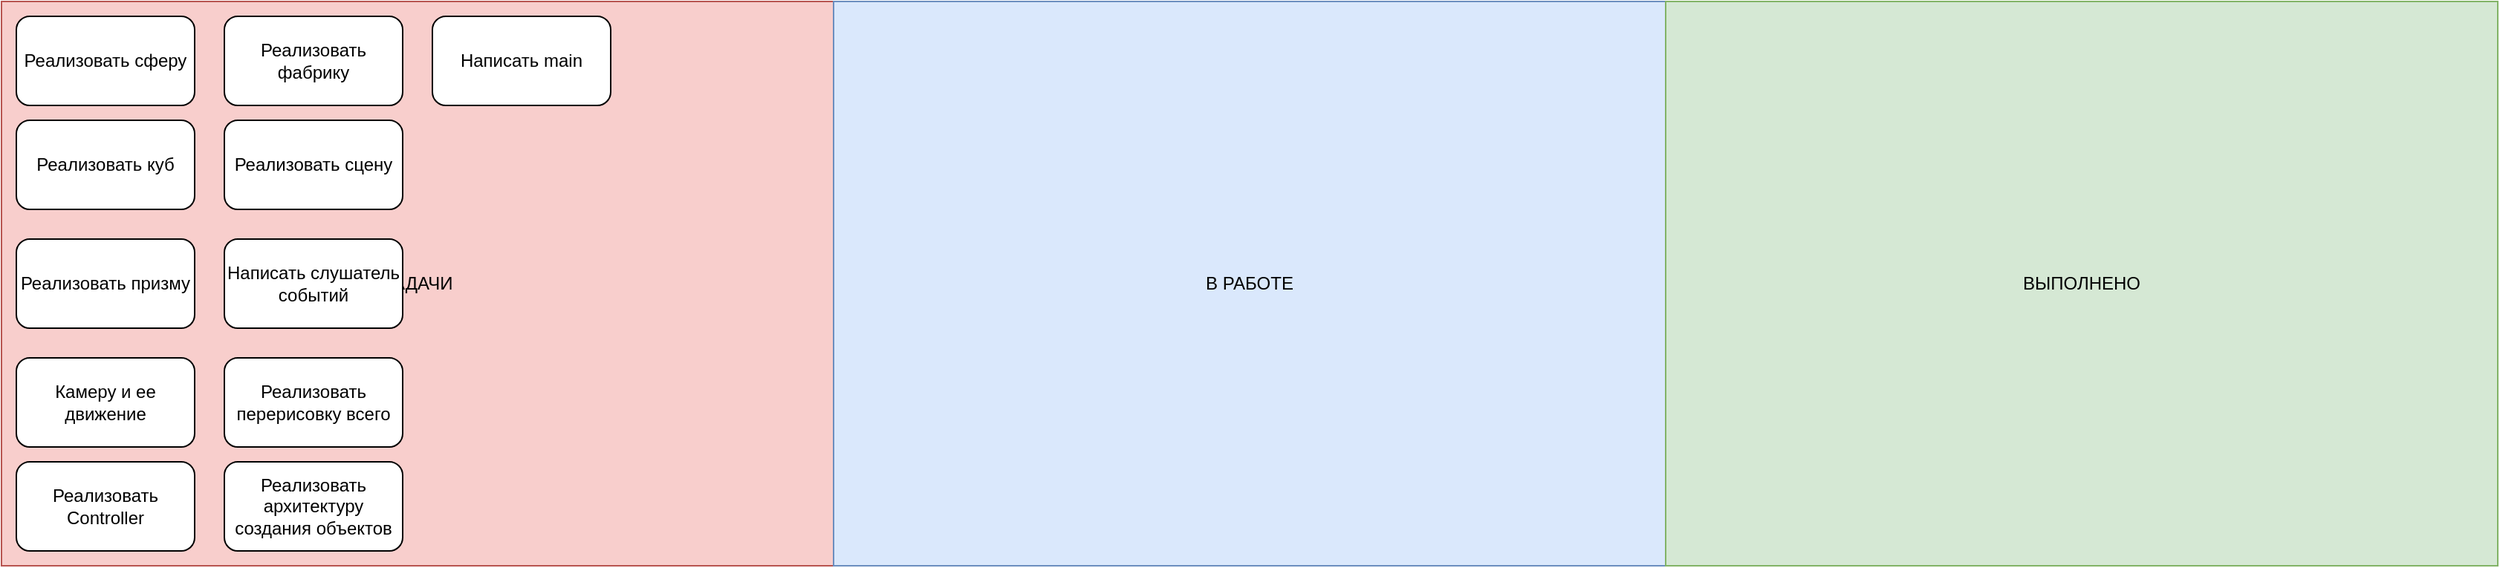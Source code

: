 <mxfile version="14.2.7" type="device"><diagram id="MQKJylrKA39LXVG3RjA_" name="Страница 1"><mxGraphModel dx="1038" dy="548" grid="1" gridSize="10" guides="1" tooltips="1" connect="1" arrows="1" fold="1" page="1" pageScale="1" pageWidth="827" pageHeight="1169" math="0" shadow="0"><root><mxCell id="0"/><mxCell id="1" parent="0"/><mxCell id="Q39JhlYaLig0lkn84AA0-1" value="ЗАДАЧИ" style="rounded=0;whiteSpace=wrap;html=1;fillColor=#f8cecc;strokeColor=#b85450;" vertex="1" parent="1"><mxGeometry width="560" height="380" as="geometry"/></mxCell><mxCell id="Q39JhlYaLig0lkn84AA0-3" value="В РАБОТЕ" style="rounded=0;whiteSpace=wrap;html=1;fillColor=#dae8fc;strokeColor=#6c8ebf;" vertex="1" parent="1"><mxGeometry x="560" width="560" height="380" as="geometry"/></mxCell><mxCell id="Q39JhlYaLig0lkn84AA0-4" value="ВЫПОЛНЕНО" style="rounded=0;whiteSpace=wrap;html=1;fillColor=#d5e8d4;strokeColor=#82b366;" vertex="1" parent="1"><mxGeometry x="1120" width="560" height="380" as="geometry"/></mxCell><mxCell id="Q39JhlYaLig0lkn84AA0-5" value="Реализовать сферу" style="rounded=1;whiteSpace=wrap;html=1;" vertex="1" parent="1"><mxGeometry x="10" y="10" width="120" height="60" as="geometry"/></mxCell><mxCell id="Q39JhlYaLig0lkn84AA0-6" value="Реализовать куб" style="rounded=1;whiteSpace=wrap;html=1;" vertex="1" parent="1"><mxGeometry x="10" y="80" width="120" height="60" as="geometry"/></mxCell><mxCell id="Q39JhlYaLig0lkn84AA0-7" value="Реализовать призму" style="rounded=1;whiteSpace=wrap;html=1;" vertex="1" parent="1"><mxGeometry x="10" y="160" width="120" height="60" as="geometry"/></mxCell><mxCell id="Q39JhlYaLig0lkn84AA0-8" value="Камеру и ее движение" style="rounded=1;whiteSpace=wrap;html=1;" vertex="1" parent="1"><mxGeometry x="10" y="240" width="120" height="60" as="geometry"/></mxCell><mxCell id="Q39JhlYaLig0lkn84AA0-9" value="Реализовать Controller" style="rounded=1;whiteSpace=wrap;html=1;" vertex="1" parent="1"><mxGeometry x="10" y="310" width="120" height="60" as="geometry"/></mxCell><mxCell id="Q39JhlYaLig0lkn84AA0-10" value="Реализовать фабрику" style="rounded=1;whiteSpace=wrap;html=1;" vertex="1" parent="1"><mxGeometry x="150" y="10" width="120" height="60" as="geometry"/></mxCell><mxCell id="Q39JhlYaLig0lkn84AA0-11" value="Реализовать сцену" style="rounded=1;whiteSpace=wrap;html=1;" vertex="1" parent="1"><mxGeometry x="150" y="80" width="120" height="60" as="geometry"/></mxCell><mxCell id="Q39JhlYaLig0lkn84AA0-12" value="Написать слушатель событий" style="rounded=1;whiteSpace=wrap;html=1;" vertex="1" parent="1"><mxGeometry x="150" y="160" width="120" height="60" as="geometry"/></mxCell><mxCell id="Q39JhlYaLig0lkn84AA0-13" value="Реализовать перерисовку всего" style="rounded=1;whiteSpace=wrap;html=1;" vertex="1" parent="1"><mxGeometry x="150" y="240" width="120" height="60" as="geometry"/></mxCell><mxCell id="Q39JhlYaLig0lkn84AA0-14" value="Реализовать архитектуру создания объектов" style="rounded=1;whiteSpace=wrap;html=1;" vertex="1" parent="1"><mxGeometry x="150" y="310" width="120" height="60" as="geometry"/></mxCell><mxCell id="Q39JhlYaLig0lkn84AA0-15" value="Написать main" style="rounded=1;whiteSpace=wrap;html=1;" vertex="1" parent="1"><mxGeometry x="290" y="10" width="120" height="60" as="geometry"/></mxCell></root></mxGraphModel></diagram></mxfile>